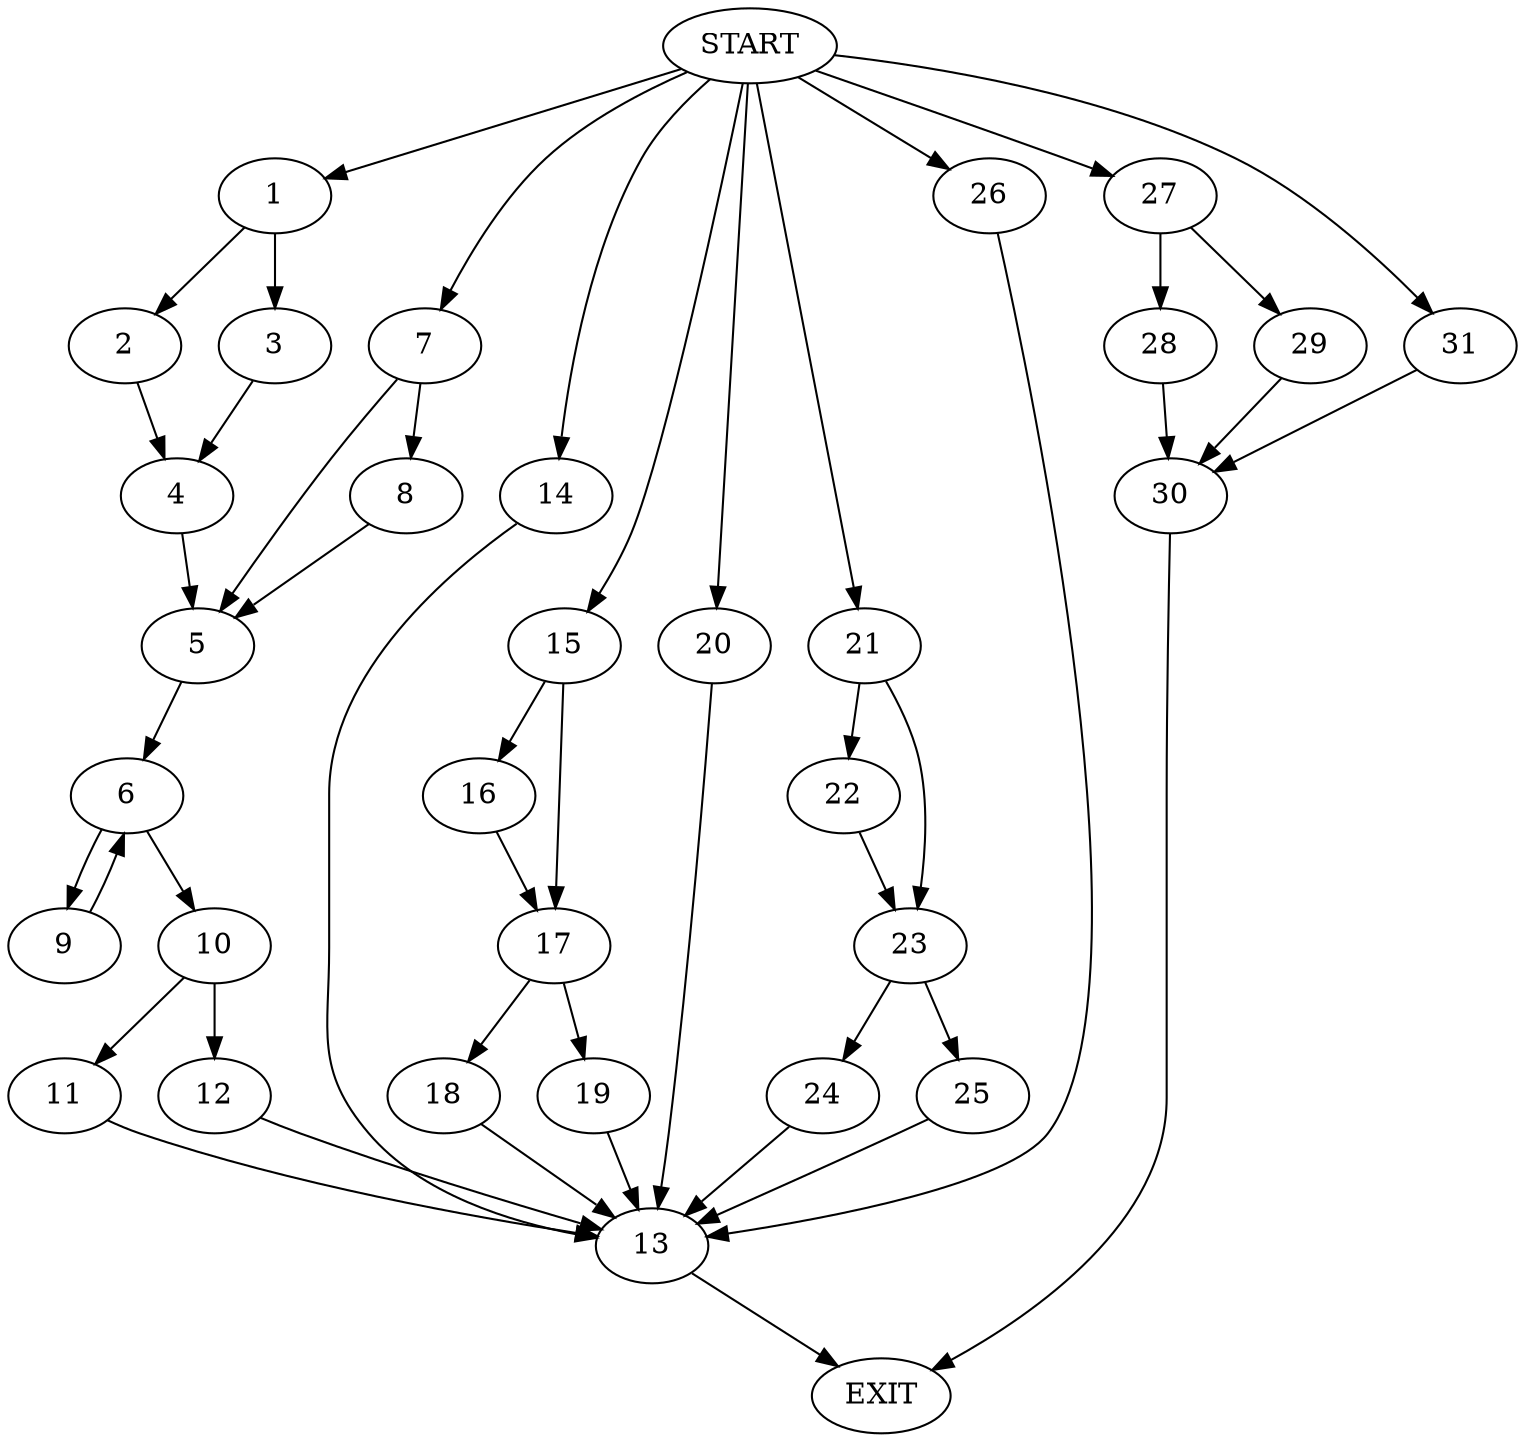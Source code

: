 digraph {
0 [label="START"]
32 [label="EXIT"]
0 -> 1
1 -> 2
1 -> 3
3 -> 4
2 -> 4
4 -> 5
5 -> 6
0 -> 7
7 -> 8
7 -> 5
8 -> 5
6 -> 9
6 -> 10
10 -> 11
10 -> 12
9 -> 6
12 -> 13
11 -> 13
13 -> 32
0 -> 14
14 -> 13
0 -> 15
15 -> 16
15 -> 17
17 -> 18
17 -> 19
16 -> 17
19 -> 13
18 -> 13
0 -> 20
20 -> 13
0 -> 21
21 -> 22
21 -> 23
22 -> 23
23 -> 24
23 -> 25
24 -> 13
25 -> 13
0 -> 26
26 -> 13
0 -> 27
27 -> 28
27 -> 29
28 -> 30
29 -> 30
30 -> 32
0 -> 31
31 -> 30
}
